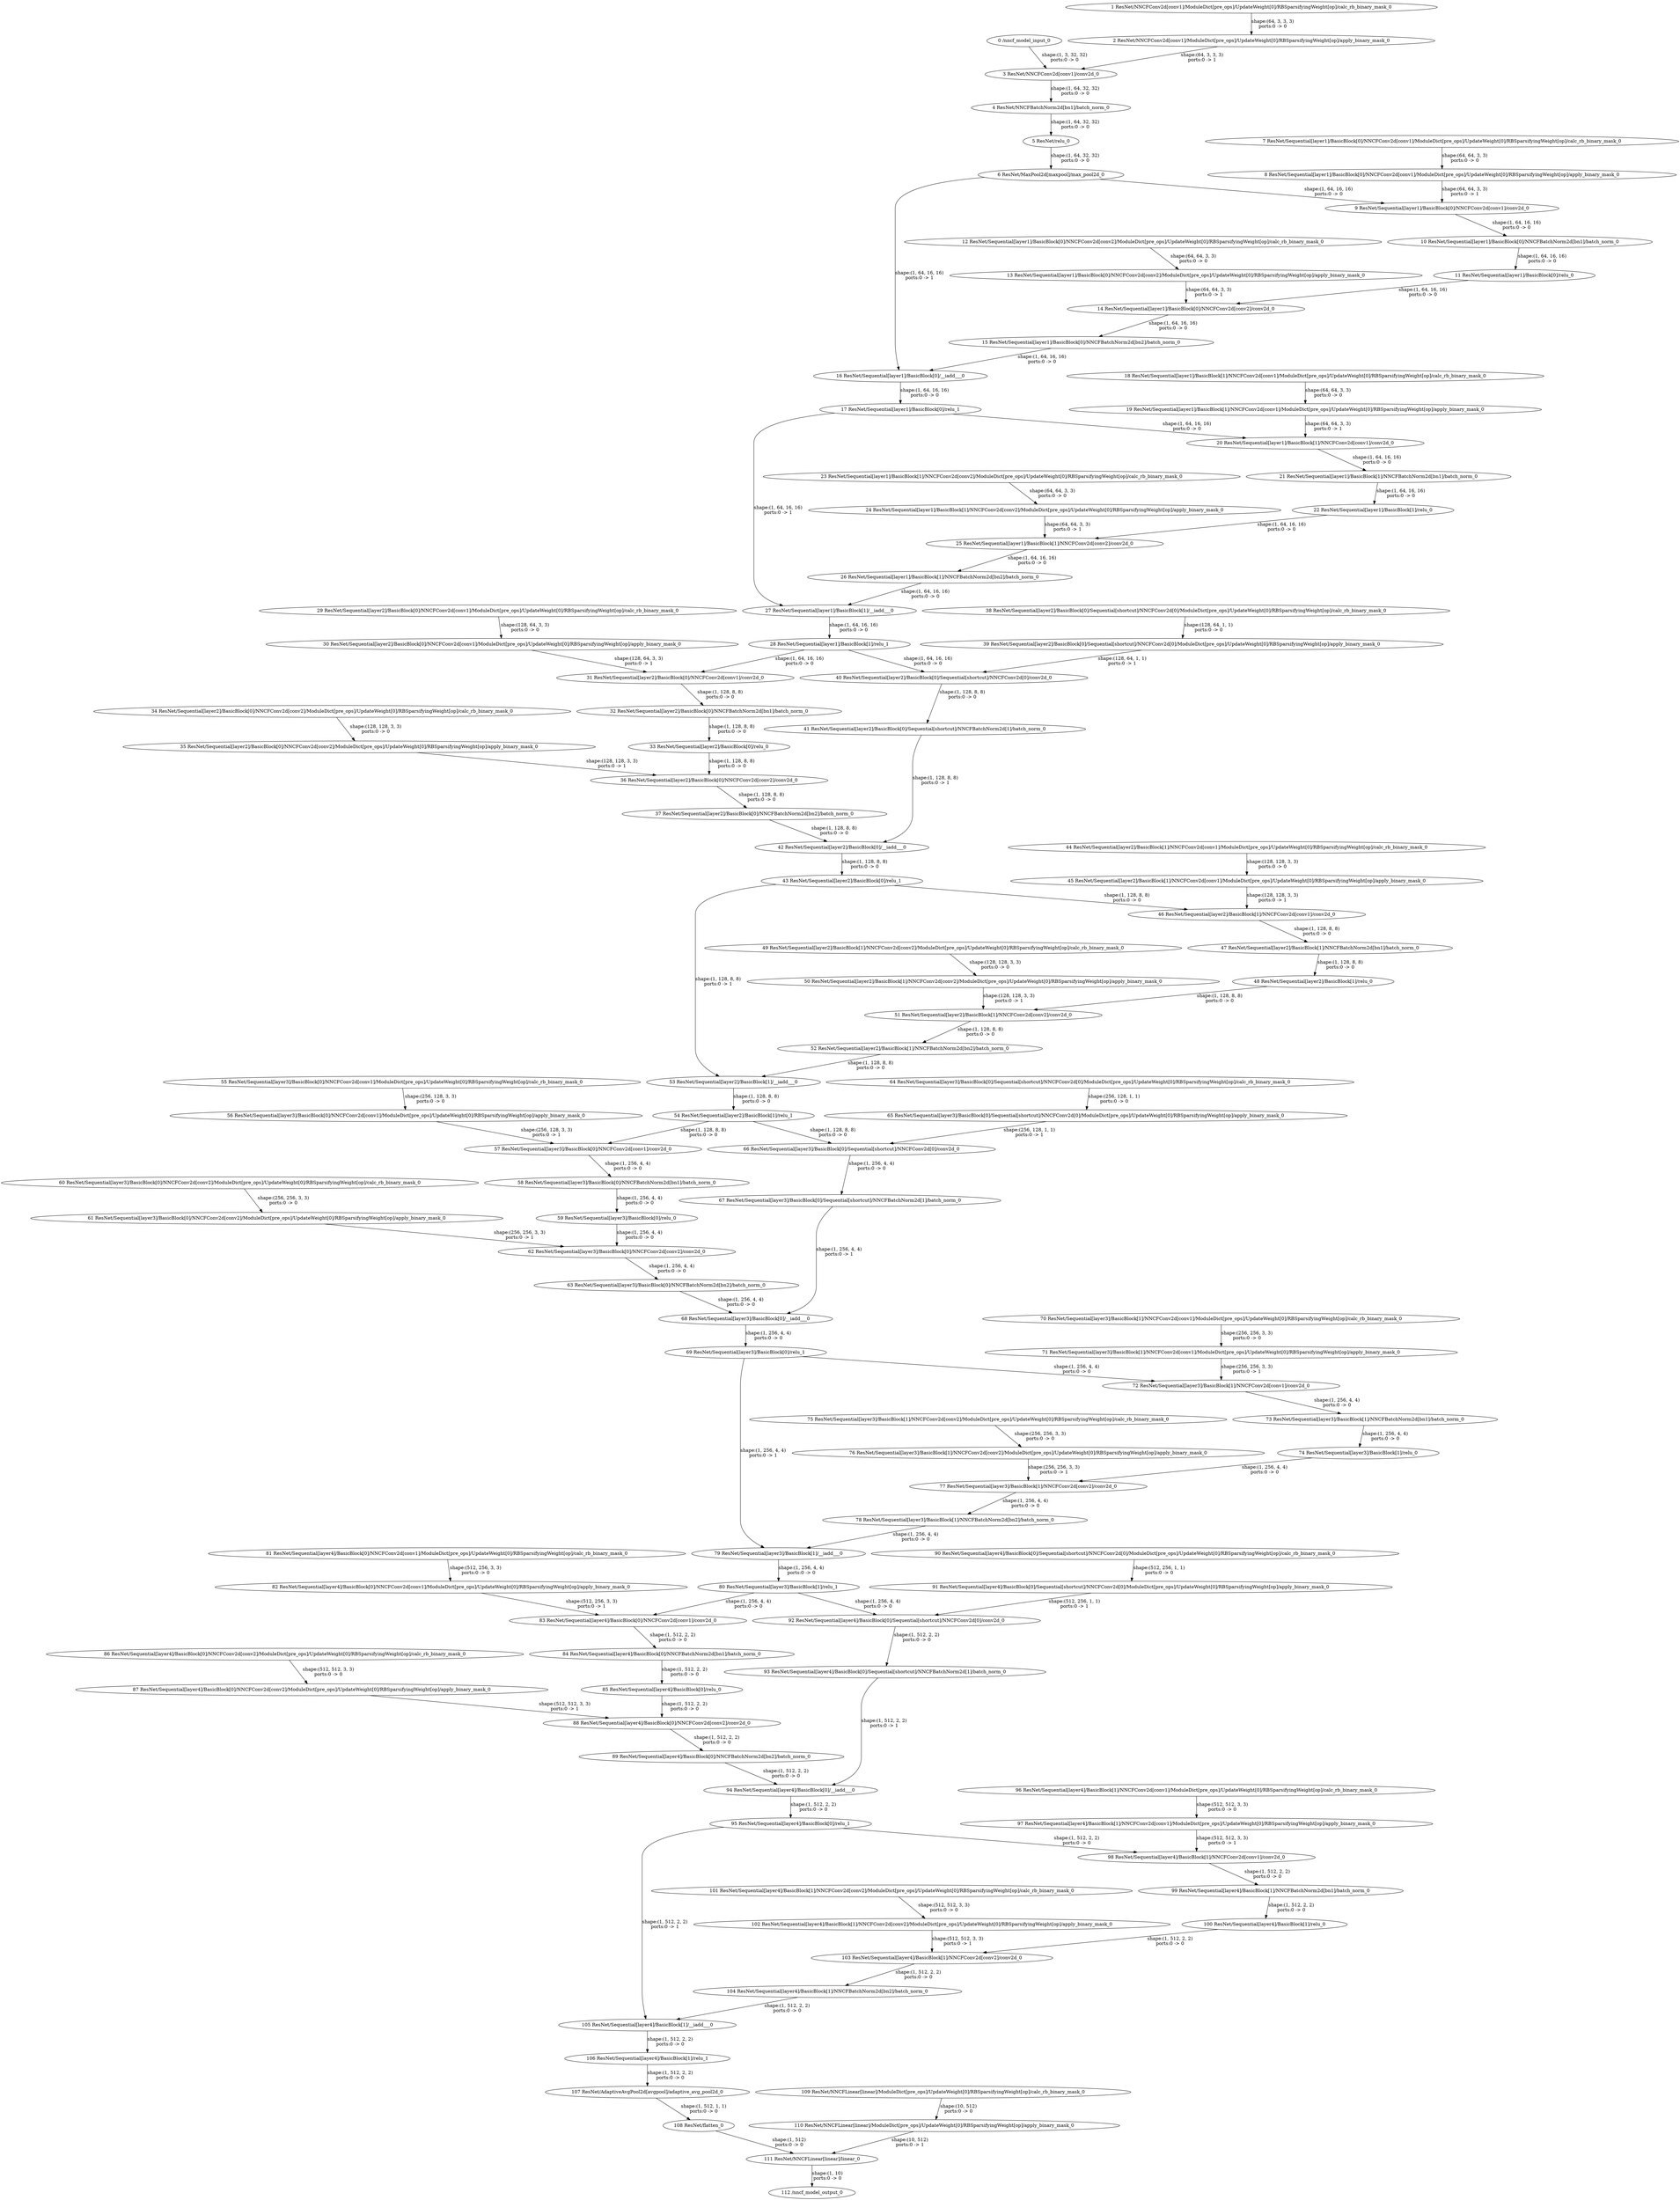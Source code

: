 strict digraph  {
"0 /nncf_model_input_0" [id=0, type=nncf_model_input];
"1 ResNet/NNCFConv2d[conv1]/ModuleDict[pre_ops]/UpdateWeight[0]/RBSparsifyingWeight[op]/calc_rb_binary_mask_0" [id=1, type=calc_rb_binary_mask];
"2 ResNet/NNCFConv2d[conv1]/ModuleDict[pre_ops]/UpdateWeight[0]/RBSparsifyingWeight[op]/apply_binary_mask_0" [id=2, type=apply_binary_mask];
"3 ResNet/NNCFConv2d[conv1]/conv2d_0" [id=3, type=conv2d];
"4 ResNet/NNCFBatchNorm2d[bn1]/batch_norm_0" [id=4, type=batch_norm];
"5 ResNet/relu_0" [id=5, type=relu];
"6 ResNet/MaxPool2d[maxpool]/max_pool2d_0" [id=6, type=max_pool2d];
"7 ResNet/Sequential[layer1]/BasicBlock[0]/NNCFConv2d[conv1]/ModuleDict[pre_ops]/UpdateWeight[0]/RBSparsifyingWeight[op]/calc_rb_binary_mask_0" [id=7, type=calc_rb_binary_mask];
"8 ResNet/Sequential[layer1]/BasicBlock[0]/NNCFConv2d[conv1]/ModuleDict[pre_ops]/UpdateWeight[0]/RBSparsifyingWeight[op]/apply_binary_mask_0" [id=8, type=apply_binary_mask];
"9 ResNet/Sequential[layer1]/BasicBlock[0]/NNCFConv2d[conv1]/conv2d_0" [id=9, type=conv2d];
"10 ResNet/Sequential[layer1]/BasicBlock[0]/NNCFBatchNorm2d[bn1]/batch_norm_0" [id=10, type=batch_norm];
"11 ResNet/Sequential[layer1]/BasicBlock[0]/relu_0" [id=11, type=relu];
"12 ResNet/Sequential[layer1]/BasicBlock[0]/NNCFConv2d[conv2]/ModuleDict[pre_ops]/UpdateWeight[0]/RBSparsifyingWeight[op]/calc_rb_binary_mask_0" [id=12, type=calc_rb_binary_mask];
"13 ResNet/Sequential[layer1]/BasicBlock[0]/NNCFConv2d[conv2]/ModuleDict[pre_ops]/UpdateWeight[0]/RBSparsifyingWeight[op]/apply_binary_mask_0" [id=13, type=apply_binary_mask];
"14 ResNet/Sequential[layer1]/BasicBlock[0]/NNCFConv2d[conv2]/conv2d_0" [id=14, type=conv2d];
"15 ResNet/Sequential[layer1]/BasicBlock[0]/NNCFBatchNorm2d[bn2]/batch_norm_0" [id=15, type=batch_norm];
"16 ResNet/Sequential[layer1]/BasicBlock[0]/__iadd___0" [id=16, type=__iadd__];
"17 ResNet/Sequential[layer1]/BasicBlock[0]/relu_1" [id=17, type=relu];
"18 ResNet/Sequential[layer1]/BasicBlock[1]/NNCFConv2d[conv1]/ModuleDict[pre_ops]/UpdateWeight[0]/RBSparsifyingWeight[op]/calc_rb_binary_mask_0" [id=18, type=calc_rb_binary_mask];
"19 ResNet/Sequential[layer1]/BasicBlock[1]/NNCFConv2d[conv1]/ModuleDict[pre_ops]/UpdateWeight[0]/RBSparsifyingWeight[op]/apply_binary_mask_0" [id=19, type=apply_binary_mask];
"20 ResNet/Sequential[layer1]/BasicBlock[1]/NNCFConv2d[conv1]/conv2d_0" [id=20, type=conv2d];
"21 ResNet/Sequential[layer1]/BasicBlock[1]/NNCFBatchNorm2d[bn1]/batch_norm_0" [id=21, type=batch_norm];
"22 ResNet/Sequential[layer1]/BasicBlock[1]/relu_0" [id=22, type=relu];
"23 ResNet/Sequential[layer1]/BasicBlock[1]/NNCFConv2d[conv2]/ModuleDict[pre_ops]/UpdateWeight[0]/RBSparsifyingWeight[op]/calc_rb_binary_mask_0" [id=23, type=calc_rb_binary_mask];
"24 ResNet/Sequential[layer1]/BasicBlock[1]/NNCFConv2d[conv2]/ModuleDict[pre_ops]/UpdateWeight[0]/RBSparsifyingWeight[op]/apply_binary_mask_0" [id=24, type=apply_binary_mask];
"25 ResNet/Sequential[layer1]/BasicBlock[1]/NNCFConv2d[conv2]/conv2d_0" [id=25, type=conv2d];
"26 ResNet/Sequential[layer1]/BasicBlock[1]/NNCFBatchNorm2d[bn2]/batch_norm_0" [id=26, type=batch_norm];
"27 ResNet/Sequential[layer1]/BasicBlock[1]/__iadd___0" [id=27, type=__iadd__];
"28 ResNet/Sequential[layer1]/BasicBlock[1]/relu_1" [id=28, type=relu];
"29 ResNet/Sequential[layer2]/BasicBlock[0]/NNCFConv2d[conv1]/ModuleDict[pre_ops]/UpdateWeight[0]/RBSparsifyingWeight[op]/calc_rb_binary_mask_0" [id=29, type=calc_rb_binary_mask];
"30 ResNet/Sequential[layer2]/BasicBlock[0]/NNCFConv2d[conv1]/ModuleDict[pre_ops]/UpdateWeight[0]/RBSparsifyingWeight[op]/apply_binary_mask_0" [id=30, type=apply_binary_mask];
"31 ResNet/Sequential[layer2]/BasicBlock[0]/NNCFConv2d[conv1]/conv2d_0" [id=31, type=conv2d];
"32 ResNet/Sequential[layer2]/BasicBlock[0]/NNCFBatchNorm2d[bn1]/batch_norm_0" [id=32, type=batch_norm];
"33 ResNet/Sequential[layer2]/BasicBlock[0]/relu_0" [id=33, type=relu];
"34 ResNet/Sequential[layer2]/BasicBlock[0]/NNCFConv2d[conv2]/ModuleDict[pre_ops]/UpdateWeight[0]/RBSparsifyingWeight[op]/calc_rb_binary_mask_0" [id=34, type=calc_rb_binary_mask];
"35 ResNet/Sequential[layer2]/BasicBlock[0]/NNCFConv2d[conv2]/ModuleDict[pre_ops]/UpdateWeight[0]/RBSparsifyingWeight[op]/apply_binary_mask_0" [id=35, type=apply_binary_mask];
"36 ResNet/Sequential[layer2]/BasicBlock[0]/NNCFConv2d[conv2]/conv2d_0" [id=36, type=conv2d];
"37 ResNet/Sequential[layer2]/BasicBlock[0]/NNCFBatchNorm2d[bn2]/batch_norm_0" [id=37, type=batch_norm];
"38 ResNet/Sequential[layer2]/BasicBlock[0]/Sequential[shortcut]/NNCFConv2d[0]/ModuleDict[pre_ops]/UpdateWeight[0]/RBSparsifyingWeight[op]/calc_rb_binary_mask_0" [id=38, type=calc_rb_binary_mask];
"39 ResNet/Sequential[layer2]/BasicBlock[0]/Sequential[shortcut]/NNCFConv2d[0]/ModuleDict[pre_ops]/UpdateWeight[0]/RBSparsifyingWeight[op]/apply_binary_mask_0" [id=39, type=apply_binary_mask];
"40 ResNet/Sequential[layer2]/BasicBlock[0]/Sequential[shortcut]/NNCFConv2d[0]/conv2d_0" [id=40, type=conv2d];
"41 ResNet/Sequential[layer2]/BasicBlock[0]/Sequential[shortcut]/NNCFBatchNorm2d[1]/batch_norm_0" [id=41, type=batch_norm];
"42 ResNet/Sequential[layer2]/BasicBlock[0]/__iadd___0" [id=42, type=__iadd__];
"43 ResNet/Sequential[layer2]/BasicBlock[0]/relu_1" [id=43, type=relu];
"44 ResNet/Sequential[layer2]/BasicBlock[1]/NNCFConv2d[conv1]/ModuleDict[pre_ops]/UpdateWeight[0]/RBSparsifyingWeight[op]/calc_rb_binary_mask_0" [id=44, type=calc_rb_binary_mask];
"45 ResNet/Sequential[layer2]/BasicBlock[1]/NNCFConv2d[conv1]/ModuleDict[pre_ops]/UpdateWeight[0]/RBSparsifyingWeight[op]/apply_binary_mask_0" [id=45, type=apply_binary_mask];
"46 ResNet/Sequential[layer2]/BasicBlock[1]/NNCFConv2d[conv1]/conv2d_0" [id=46, type=conv2d];
"47 ResNet/Sequential[layer2]/BasicBlock[1]/NNCFBatchNorm2d[bn1]/batch_norm_0" [id=47, type=batch_norm];
"48 ResNet/Sequential[layer2]/BasicBlock[1]/relu_0" [id=48, type=relu];
"49 ResNet/Sequential[layer2]/BasicBlock[1]/NNCFConv2d[conv2]/ModuleDict[pre_ops]/UpdateWeight[0]/RBSparsifyingWeight[op]/calc_rb_binary_mask_0" [id=49, type=calc_rb_binary_mask];
"50 ResNet/Sequential[layer2]/BasicBlock[1]/NNCFConv2d[conv2]/ModuleDict[pre_ops]/UpdateWeight[0]/RBSparsifyingWeight[op]/apply_binary_mask_0" [id=50, type=apply_binary_mask];
"51 ResNet/Sequential[layer2]/BasicBlock[1]/NNCFConv2d[conv2]/conv2d_0" [id=51, type=conv2d];
"52 ResNet/Sequential[layer2]/BasicBlock[1]/NNCFBatchNorm2d[bn2]/batch_norm_0" [id=52, type=batch_norm];
"53 ResNet/Sequential[layer2]/BasicBlock[1]/__iadd___0" [id=53, type=__iadd__];
"54 ResNet/Sequential[layer2]/BasicBlock[1]/relu_1" [id=54, type=relu];
"55 ResNet/Sequential[layer3]/BasicBlock[0]/NNCFConv2d[conv1]/ModuleDict[pre_ops]/UpdateWeight[0]/RBSparsifyingWeight[op]/calc_rb_binary_mask_0" [id=55, type=calc_rb_binary_mask];
"56 ResNet/Sequential[layer3]/BasicBlock[0]/NNCFConv2d[conv1]/ModuleDict[pre_ops]/UpdateWeight[0]/RBSparsifyingWeight[op]/apply_binary_mask_0" [id=56, type=apply_binary_mask];
"57 ResNet/Sequential[layer3]/BasicBlock[0]/NNCFConv2d[conv1]/conv2d_0" [id=57, type=conv2d];
"58 ResNet/Sequential[layer3]/BasicBlock[0]/NNCFBatchNorm2d[bn1]/batch_norm_0" [id=58, type=batch_norm];
"59 ResNet/Sequential[layer3]/BasicBlock[0]/relu_0" [id=59, type=relu];
"60 ResNet/Sequential[layer3]/BasicBlock[0]/NNCFConv2d[conv2]/ModuleDict[pre_ops]/UpdateWeight[0]/RBSparsifyingWeight[op]/calc_rb_binary_mask_0" [id=60, type=calc_rb_binary_mask];
"61 ResNet/Sequential[layer3]/BasicBlock[0]/NNCFConv2d[conv2]/ModuleDict[pre_ops]/UpdateWeight[0]/RBSparsifyingWeight[op]/apply_binary_mask_0" [id=61, type=apply_binary_mask];
"62 ResNet/Sequential[layer3]/BasicBlock[0]/NNCFConv2d[conv2]/conv2d_0" [id=62, type=conv2d];
"63 ResNet/Sequential[layer3]/BasicBlock[0]/NNCFBatchNorm2d[bn2]/batch_norm_0" [id=63, type=batch_norm];
"64 ResNet/Sequential[layer3]/BasicBlock[0]/Sequential[shortcut]/NNCFConv2d[0]/ModuleDict[pre_ops]/UpdateWeight[0]/RBSparsifyingWeight[op]/calc_rb_binary_mask_0" [id=64, type=calc_rb_binary_mask];
"65 ResNet/Sequential[layer3]/BasicBlock[0]/Sequential[shortcut]/NNCFConv2d[0]/ModuleDict[pre_ops]/UpdateWeight[0]/RBSparsifyingWeight[op]/apply_binary_mask_0" [id=65, type=apply_binary_mask];
"66 ResNet/Sequential[layer3]/BasicBlock[0]/Sequential[shortcut]/NNCFConv2d[0]/conv2d_0" [id=66, type=conv2d];
"67 ResNet/Sequential[layer3]/BasicBlock[0]/Sequential[shortcut]/NNCFBatchNorm2d[1]/batch_norm_0" [id=67, type=batch_norm];
"68 ResNet/Sequential[layer3]/BasicBlock[0]/__iadd___0" [id=68, type=__iadd__];
"69 ResNet/Sequential[layer3]/BasicBlock[0]/relu_1" [id=69, type=relu];
"70 ResNet/Sequential[layer3]/BasicBlock[1]/NNCFConv2d[conv1]/ModuleDict[pre_ops]/UpdateWeight[0]/RBSparsifyingWeight[op]/calc_rb_binary_mask_0" [id=70, type=calc_rb_binary_mask];
"71 ResNet/Sequential[layer3]/BasicBlock[1]/NNCFConv2d[conv1]/ModuleDict[pre_ops]/UpdateWeight[0]/RBSparsifyingWeight[op]/apply_binary_mask_0" [id=71, type=apply_binary_mask];
"72 ResNet/Sequential[layer3]/BasicBlock[1]/NNCFConv2d[conv1]/conv2d_0" [id=72, type=conv2d];
"73 ResNet/Sequential[layer3]/BasicBlock[1]/NNCFBatchNorm2d[bn1]/batch_norm_0" [id=73, type=batch_norm];
"74 ResNet/Sequential[layer3]/BasicBlock[1]/relu_0" [id=74, type=relu];
"75 ResNet/Sequential[layer3]/BasicBlock[1]/NNCFConv2d[conv2]/ModuleDict[pre_ops]/UpdateWeight[0]/RBSparsifyingWeight[op]/calc_rb_binary_mask_0" [id=75, type=calc_rb_binary_mask];
"76 ResNet/Sequential[layer3]/BasicBlock[1]/NNCFConv2d[conv2]/ModuleDict[pre_ops]/UpdateWeight[0]/RBSparsifyingWeight[op]/apply_binary_mask_0" [id=76, type=apply_binary_mask];
"77 ResNet/Sequential[layer3]/BasicBlock[1]/NNCFConv2d[conv2]/conv2d_0" [id=77, type=conv2d];
"78 ResNet/Sequential[layer3]/BasicBlock[1]/NNCFBatchNorm2d[bn2]/batch_norm_0" [id=78, type=batch_norm];
"79 ResNet/Sequential[layer3]/BasicBlock[1]/__iadd___0" [id=79, type=__iadd__];
"80 ResNet/Sequential[layer3]/BasicBlock[1]/relu_1" [id=80, type=relu];
"81 ResNet/Sequential[layer4]/BasicBlock[0]/NNCFConv2d[conv1]/ModuleDict[pre_ops]/UpdateWeight[0]/RBSparsifyingWeight[op]/calc_rb_binary_mask_0" [id=81, type=calc_rb_binary_mask];
"82 ResNet/Sequential[layer4]/BasicBlock[0]/NNCFConv2d[conv1]/ModuleDict[pre_ops]/UpdateWeight[0]/RBSparsifyingWeight[op]/apply_binary_mask_0" [id=82, type=apply_binary_mask];
"83 ResNet/Sequential[layer4]/BasicBlock[0]/NNCFConv2d[conv1]/conv2d_0" [id=83, type=conv2d];
"84 ResNet/Sequential[layer4]/BasicBlock[0]/NNCFBatchNorm2d[bn1]/batch_norm_0" [id=84, type=batch_norm];
"85 ResNet/Sequential[layer4]/BasicBlock[0]/relu_0" [id=85, type=relu];
"86 ResNet/Sequential[layer4]/BasicBlock[0]/NNCFConv2d[conv2]/ModuleDict[pre_ops]/UpdateWeight[0]/RBSparsifyingWeight[op]/calc_rb_binary_mask_0" [id=86, type=calc_rb_binary_mask];
"87 ResNet/Sequential[layer4]/BasicBlock[0]/NNCFConv2d[conv2]/ModuleDict[pre_ops]/UpdateWeight[0]/RBSparsifyingWeight[op]/apply_binary_mask_0" [id=87, type=apply_binary_mask];
"88 ResNet/Sequential[layer4]/BasicBlock[0]/NNCFConv2d[conv2]/conv2d_0" [id=88, type=conv2d];
"89 ResNet/Sequential[layer4]/BasicBlock[0]/NNCFBatchNorm2d[bn2]/batch_norm_0" [id=89, type=batch_norm];
"90 ResNet/Sequential[layer4]/BasicBlock[0]/Sequential[shortcut]/NNCFConv2d[0]/ModuleDict[pre_ops]/UpdateWeight[0]/RBSparsifyingWeight[op]/calc_rb_binary_mask_0" [id=90, type=calc_rb_binary_mask];
"91 ResNet/Sequential[layer4]/BasicBlock[0]/Sequential[shortcut]/NNCFConv2d[0]/ModuleDict[pre_ops]/UpdateWeight[0]/RBSparsifyingWeight[op]/apply_binary_mask_0" [id=91, type=apply_binary_mask];
"92 ResNet/Sequential[layer4]/BasicBlock[0]/Sequential[shortcut]/NNCFConv2d[0]/conv2d_0" [id=92, type=conv2d];
"93 ResNet/Sequential[layer4]/BasicBlock[0]/Sequential[shortcut]/NNCFBatchNorm2d[1]/batch_norm_0" [id=93, type=batch_norm];
"94 ResNet/Sequential[layer4]/BasicBlock[0]/__iadd___0" [id=94, type=__iadd__];
"95 ResNet/Sequential[layer4]/BasicBlock[0]/relu_1" [id=95, type=relu];
"96 ResNet/Sequential[layer4]/BasicBlock[1]/NNCFConv2d[conv1]/ModuleDict[pre_ops]/UpdateWeight[0]/RBSparsifyingWeight[op]/calc_rb_binary_mask_0" [id=96, type=calc_rb_binary_mask];
"97 ResNet/Sequential[layer4]/BasicBlock[1]/NNCFConv2d[conv1]/ModuleDict[pre_ops]/UpdateWeight[0]/RBSparsifyingWeight[op]/apply_binary_mask_0" [id=97, type=apply_binary_mask];
"98 ResNet/Sequential[layer4]/BasicBlock[1]/NNCFConv2d[conv1]/conv2d_0" [id=98, type=conv2d];
"99 ResNet/Sequential[layer4]/BasicBlock[1]/NNCFBatchNorm2d[bn1]/batch_norm_0" [id=99, type=batch_norm];
"100 ResNet/Sequential[layer4]/BasicBlock[1]/relu_0" [id=100, type=relu];
"101 ResNet/Sequential[layer4]/BasicBlock[1]/NNCFConv2d[conv2]/ModuleDict[pre_ops]/UpdateWeight[0]/RBSparsifyingWeight[op]/calc_rb_binary_mask_0" [id=101, type=calc_rb_binary_mask];
"102 ResNet/Sequential[layer4]/BasicBlock[1]/NNCFConv2d[conv2]/ModuleDict[pre_ops]/UpdateWeight[0]/RBSparsifyingWeight[op]/apply_binary_mask_0" [id=102, type=apply_binary_mask];
"103 ResNet/Sequential[layer4]/BasicBlock[1]/NNCFConv2d[conv2]/conv2d_0" [id=103, type=conv2d];
"104 ResNet/Sequential[layer4]/BasicBlock[1]/NNCFBatchNorm2d[bn2]/batch_norm_0" [id=104, type=batch_norm];
"105 ResNet/Sequential[layer4]/BasicBlock[1]/__iadd___0" [id=105, type=__iadd__];
"106 ResNet/Sequential[layer4]/BasicBlock[1]/relu_1" [id=106, type=relu];
"107 ResNet/AdaptiveAvgPool2d[avgpool]/adaptive_avg_pool2d_0" [id=107, type=adaptive_avg_pool2d];
"108 ResNet/flatten_0" [id=108, type=flatten];
"109 ResNet/NNCFLinear[linear]/ModuleDict[pre_ops]/UpdateWeight[0]/RBSparsifyingWeight[op]/calc_rb_binary_mask_0" [id=109, type=calc_rb_binary_mask];
"110 ResNet/NNCFLinear[linear]/ModuleDict[pre_ops]/UpdateWeight[0]/RBSparsifyingWeight[op]/apply_binary_mask_0" [id=110, type=apply_binary_mask];
"111 ResNet/NNCFLinear[linear]/linear_0" [id=111, type=linear];
"112 /nncf_model_output_0" [id=112, type=nncf_model_output];
"0 /nncf_model_input_0" -> "3 ResNet/NNCFConv2d[conv1]/conv2d_0"  [label="shape:(1, 3, 32, 32)\nports:0 -> 0", style=solid];
"1 ResNet/NNCFConv2d[conv1]/ModuleDict[pre_ops]/UpdateWeight[0]/RBSparsifyingWeight[op]/calc_rb_binary_mask_0" -> "2 ResNet/NNCFConv2d[conv1]/ModuleDict[pre_ops]/UpdateWeight[0]/RBSparsifyingWeight[op]/apply_binary_mask_0"  [label="shape:(64, 3, 3, 3)\nports:0 -> 0", style=solid];
"2 ResNet/NNCFConv2d[conv1]/ModuleDict[pre_ops]/UpdateWeight[0]/RBSparsifyingWeight[op]/apply_binary_mask_0" -> "3 ResNet/NNCFConv2d[conv1]/conv2d_0"  [label="shape:(64, 3, 3, 3)\nports:0 -> 1", style=solid];
"3 ResNet/NNCFConv2d[conv1]/conv2d_0" -> "4 ResNet/NNCFBatchNorm2d[bn1]/batch_norm_0"  [label="shape:(1, 64, 32, 32)\nports:0 -> 0", style=solid];
"4 ResNet/NNCFBatchNorm2d[bn1]/batch_norm_0" -> "5 ResNet/relu_0"  [label="shape:(1, 64, 32, 32)\nports:0 -> 0", style=solid];
"5 ResNet/relu_0" -> "6 ResNet/MaxPool2d[maxpool]/max_pool2d_0"  [label="shape:(1, 64, 32, 32)\nports:0 -> 0", style=solid];
"6 ResNet/MaxPool2d[maxpool]/max_pool2d_0" -> "9 ResNet/Sequential[layer1]/BasicBlock[0]/NNCFConv2d[conv1]/conv2d_0"  [label="shape:(1, 64, 16, 16)\nports:0 -> 0", style=solid];
"6 ResNet/MaxPool2d[maxpool]/max_pool2d_0" -> "16 ResNet/Sequential[layer1]/BasicBlock[0]/__iadd___0"  [label="shape:(1, 64, 16, 16)\nports:0 -> 1", style=solid];
"7 ResNet/Sequential[layer1]/BasicBlock[0]/NNCFConv2d[conv1]/ModuleDict[pre_ops]/UpdateWeight[0]/RBSparsifyingWeight[op]/calc_rb_binary_mask_0" -> "8 ResNet/Sequential[layer1]/BasicBlock[0]/NNCFConv2d[conv1]/ModuleDict[pre_ops]/UpdateWeight[0]/RBSparsifyingWeight[op]/apply_binary_mask_0"  [label="shape:(64, 64, 3, 3)\nports:0 -> 0", style=solid];
"8 ResNet/Sequential[layer1]/BasicBlock[0]/NNCFConv2d[conv1]/ModuleDict[pre_ops]/UpdateWeight[0]/RBSparsifyingWeight[op]/apply_binary_mask_0" -> "9 ResNet/Sequential[layer1]/BasicBlock[0]/NNCFConv2d[conv1]/conv2d_0"  [label="shape:(64, 64, 3, 3)\nports:0 -> 1", style=solid];
"9 ResNet/Sequential[layer1]/BasicBlock[0]/NNCFConv2d[conv1]/conv2d_0" -> "10 ResNet/Sequential[layer1]/BasicBlock[0]/NNCFBatchNorm2d[bn1]/batch_norm_0"  [label="shape:(1, 64, 16, 16)\nports:0 -> 0", style=solid];
"10 ResNet/Sequential[layer1]/BasicBlock[0]/NNCFBatchNorm2d[bn1]/batch_norm_0" -> "11 ResNet/Sequential[layer1]/BasicBlock[0]/relu_0"  [label="shape:(1, 64, 16, 16)\nports:0 -> 0", style=solid];
"11 ResNet/Sequential[layer1]/BasicBlock[0]/relu_0" -> "14 ResNet/Sequential[layer1]/BasicBlock[0]/NNCFConv2d[conv2]/conv2d_0"  [label="shape:(1, 64, 16, 16)\nports:0 -> 0", style=solid];
"12 ResNet/Sequential[layer1]/BasicBlock[0]/NNCFConv2d[conv2]/ModuleDict[pre_ops]/UpdateWeight[0]/RBSparsifyingWeight[op]/calc_rb_binary_mask_0" -> "13 ResNet/Sequential[layer1]/BasicBlock[0]/NNCFConv2d[conv2]/ModuleDict[pre_ops]/UpdateWeight[0]/RBSparsifyingWeight[op]/apply_binary_mask_0"  [label="shape:(64, 64, 3, 3)\nports:0 -> 0", style=solid];
"13 ResNet/Sequential[layer1]/BasicBlock[0]/NNCFConv2d[conv2]/ModuleDict[pre_ops]/UpdateWeight[0]/RBSparsifyingWeight[op]/apply_binary_mask_0" -> "14 ResNet/Sequential[layer1]/BasicBlock[0]/NNCFConv2d[conv2]/conv2d_0"  [label="shape:(64, 64, 3, 3)\nports:0 -> 1", style=solid];
"14 ResNet/Sequential[layer1]/BasicBlock[0]/NNCFConv2d[conv2]/conv2d_0" -> "15 ResNet/Sequential[layer1]/BasicBlock[0]/NNCFBatchNorm2d[bn2]/batch_norm_0"  [label="shape:(1, 64, 16, 16)\nports:0 -> 0", style=solid];
"15 ResNet/Sequential[layer1]/BasicBlock[0]/NNCFBatchNorm2d[bn2]/batch_norm_0" -> "16 ResNet/Sequential[layer1]/BasicBlock[0]/__iadd___0"  [label="shape:(1, 64, 16, 16)\nports:0 -> 0", style=solid];
"16 ResNet/Sequential[layer1]/BasicBlock[0]/__iadd___0" -> "17 ResNet/Sequential[layer1]/BasicBlock[0]/relu_1"  [label="shape:(1, 64, 16, 16)\nports:0 -> 0", style=solid];
"17 ResNet/Sequential[layer1]/BasicBlock[0]/relu_1" -> "20 ResNet/Sequential[layer1]/BasicBlock[1]/NNCFConv2d[conv1]/conv2d_0"  [label="shape:(1, 64, 16, 16)\nports:0 -> 0", style=solid];
"17 ResNet/Sequential[layer1]/BasicBlock[0]/relu_1" -> "27 ResNet/Sequential[layer1]/BasicBlock[1]/__iadd___0"  [label="shape:(1, 64, 16, 16)\nports:0 -> 1", style=solid];
"18 ResNet/Sequential[layer1]/BasicBlock[1]/NNCFConv2d[conv1]/ModuleDict[pre_ops]/UpdateWeight[0]/RBSparsifyingWeight[op]/calc_rb_binary_mask_0" -> "19 ResNet/Sequential[layer1]/BasicBlock[1]/NNCFConv2d[conv1]/ModuleDict[pre_ops]/UpdateWeight[0]/RBSparsifyingWeight[op]/apply_binary_mask_0"  [label="shape:(64, 64, 3, 3)\nports:0 -> 0", style=solid];
"19 ResNet/Sequential[layer1]/BasicBlock[1]/NNCFConv2d[conv1]/ModuleDict[pre_ops]/UpdateWeight[0]/RBSparsifyingWeight[op]/apply_binary_mask_0" -> "20 ResNet/Sequential[layer1]/BasicBlock[1]/NNCFConv2d[conv1]/conv2d_0"  [label="shape:(64, 64, 3, 3)\nports:0 -> 1", style=solid];
"20 ResNet/Sequential[layer1]/BasicBlock[1]/NNCFConv2d[conv1]/conv2d_0" -> "21 ResNet/Sequential[layer1]/BasicBlock[1]/NNCFBatchNorm2d[bn1]/batch_norm_0"  [label="shape:(1, 64, 16, 16)\nports:0 -> 0", style=solid];
"21 ResNet/Sequential[layer1]/BasicBlock[1]/NNCFBatchNorm2d[bn1]/batch_norm_0" -> "22 ResNet/Sequential[layer1]/BasicBlock[1]/relu_0"  [label="shape:(1, 64, 16, 16)\nports:0 -> 0", style=solid];
"22 ResNet/Sequential[layer1]/BasicBlock[1]/relu_0" -> "25 ResNet/Sequential[layer1]/BasicBlock[1]/NNCFConv2d[conv2]/conv2d_0"  [label="shape:(1, 64, 16, 16)\nports:0 -> 0", style=solid];
"23 ResNet/Sequential[layer1]/BasicBlock[1]/NNCFConv2d[conv2]/ModuleDict[pre_ops]/UpdateWeight[0]/RBSparsifyingWeight[op]/calc_rb_binary_mask_0" -> "24 ResNet/Sequential[layer1]/BasicBlock[1]/NNCFConv2d[conv2]/ModuleDict[pre_ops]/UpdateWeight[0]/RBSparsifyingWeight[op]/apply_binary_mask_0"  [label="shape:(64, 64, 3, 3)\nports:0 -> 0", style=solid];
"24 ResNet/Sequential[layer1]/BasicBlock[1]/NNCFConv2d[conv2]/ModuleDict[pre_ops]/UpdateWeight[0]/RBSparsifyingWeight[op]/apply_binary_mask_0" -> "25 ResNet/Sequential[layer1]/BasicBlock[1]/NNCFConv2d[conv2]/conv2d_0"  [label="shape:(64, 64, 3, 3)\nports:0 -> 1", style=solid];
"25 ResNet/Sequential[layer1]/BasicBlock[1]/NNCFConv2d[conv2]/conv2d_0" -> "26 ResNet/Sequential[layer1]/BasicBlock[1]/NNCFBatchNorm2d[bn2]/batch_norm_0"  [label="shape:(1, 64, 16, 16)\nports:0 -> 0", style=solid];
"26 ResNet/Sequential[layer1]/BasicBlock[1]/NNCFBatchNorm2d[bn2]/batch_norm_0" -> "27 ResNet/Sequential[layer1]/BasicBlock[1]/__iadd___0"  [label="shape:(1, 64, 16, 16)\nports:0 -> 0", style=solid];
"27 ResNet/Sequential[layer1]/BasicBlock[1]/__iadd___0" -> "28 ResNet/Sequential[layer1]/BasicBlock[1]/relu_1"  [label="shape:(1, 64, 16, 16)\nports:0 -> 0", style=solid];
"28 ResNet/Sequential[layer1]/BasicBlock[1]/relu_1" -> "31 ResNet/Sequential[layer2]/BasicBlock[0]/NNCFConv2d[conv1]/conv2d_0"  [label="shape:(1, 64, 16, 16)\nports:0 -> 0", style=solid];
"28 ResNet/Sequential[layer1]/BasicBlock[1]/relu_1" -> "40 ResNet/Sequential[layer2]/BasicBlock[0]/Sequential[shortcut]/NNCFConv2d[0]/conv2d_0"  [label="shape:(1, 64, 16, 16)\nports:0 -> 0", style=solid];
"29 ResNet/Sequential[layer2]/BasicBlock[0]/NNCFConv2d[conv1]/ModuleDict[pre_ops]/UpdateWeight[0]/RBSparsifyingWeight[op]/calc_rb_binary_mask_0" -> "30 ResNet/Sequential[layer2]/BasicBlock[0]/NNCFConv2d[conv1]/ModuleDict[pre_ops]/UpdateWeight[0]/RBSparsifyingWeight[op]/apply_binary_mask_0"  [label="shape:(128, 64, 3, 3)\nports:0 -> 0", style=solid];
"30 ResNet/Sequential[layer2]/BasicBlock[0]/NNCFConv2d[conv1]/ModuleDict[pre_ops]/UpdateWeight[0]/RBSparsifyingWeight[op]/apply_binary_mask_0" -> "31 ResNet/Sequential[layer2]/BasicBlock[0]/NNCFConv2d[conv1]/conv2d_0"  [label="shape:(128, 64, 3, 3)\nports:0 -> 1", style=solid];
"31 ResNet/Sequential[layer2]/BasicBlock[0]/NNCFConv2d[conv1]/conv2d_0" -> "32 ResNet/Sequential[layer2]/BasicBlock[0]/NNCFBatchNorm2d[bn1]/batch_norm_0"  [label="shape:(1, 128, 8, 8)\nports:0 -> 0", style=solid];
"32 ResNet/Sequential[layer2]/BasicBlock[0]/NNCFBatchNorm2d[bn1]/batch_norm_0" -> "33 ResNet/Sequential[layer2]/BasicBlock[0]/relu_0"  [label="shape:(1, 128, 8, 8)\nports:0 -> 0", style=solid];
"33 ResNet/Sequential[layer2]/BasicBlock[0]/relu_0" -> "36 ResNet/Sequential[layer2]/BasicBlock[0]/NNCFConv2d[conv2]/conv2d_0"  [label="shape:(1, 128, 8, 8)\nports:0 -> 0", style=solid];
"34 ResNet/Sequential[layer2]/BasicBlock[0]/NNCFConv2d[conv2]/ModuleDict[pre_ops]/UpdateWeight[0]/RBSparsifyingWeight[op]/calc_rb_binary_mask_0" -> "35 ResNet/Sequential[layer2]/BasicBlock[0]/NNCFConv2d[conv2]/ModuleDict[pre_ops]/UpdateWeight[0]/RBSparsifyingWeight[op]/apply_binary_mask_0"  [label="shape:(128, 128, 3, 3)\nports:0 -> 0", style=solid];
"35 ResNet/Sequential[layer2]/BasicBlock[0]/NNCFConv2d[conv2]/ModuleDict[pre_ops]/UpdateWeight[0]/RBSparsifyingWeight[op]/apply_binary_mask_0" -> "36 ResNet/Sequential[layer2]/BasicBlock[0]/NNCFConv2d[conv2]/conv2d_0"  [label="shape:(128, 128, 3, 3)\nports:0 -> 1", style=solid];
"36 ResNet/Sequential[layer2]/BasicBlock[0]/NNCFConv2d[conv2]/conv2d_0" -> "37 ResNet/Sequential[layer2]/BasicBlock[0]/NNCFBatchNorm2d[bn2]/batch_norm_0"  [label="shape:(1, 128, 8, 8)\nports:0 -> 0", style=solid];
"37 ResNet/Sequential[layer2]/BasicBlock[0]/NNCFBatchNorm2d[bn2]/batch_norm_0" -> "42 ResNet/Sequential[layer2]/BasicBlock[0]/__iadd___0"  [label="shape:(1, 128, 8, 8)\nports:0 -> 0", style=solid];
"38 ResNet/Sequential[layer2]/BasicBlock[0]/Sequential[shortcut]/NNCFConv2d[0]/ModuleDict[pre_ops]/UpdateWeight[0]/RBSparsifyingWeight[op]/calc_rb_binary_mask_0" -> "39 ResNet/Sequential[layer2]/BasicBlock[0]/Sequential[shortcut]/NNCFConv2d[0]/ModuleDict[pre_ops]/UpdateWeight[0]/RBSparsifyingWeight[op]/apply_binary_mask_0"  [label="shape:(128, 64, 1, 1)\nports:0 -> 0", style=solid];
"39 ResNet/Sequential[layer2]/BasicBlock[0]/Sequential[shortcut]/NNCFConv2d[0]/ModuleDict[pre_ops]/UpdateWeight[0]/RBSparsifyingWeight[op]/apply_binary_mask_0" -> "40 ResNet/Sequential[layer2]/BasicBlock[0]/Sequential[shortcut]/NNCFConv2d[0]/conv2d_0"  [label="shape:(128, 64, 1, 1)\nports:0 -> 1", style=solid];
"40 ResNet/Sequential[layer2]/BasicBlock[0]/Sequential[shortcut]/NNCFConv2d[0]/conv2d_0" -> "41 ResNet/Sequential[layer2]/BasicBlock[0]/Sequential[shortcut]/NNCFBatchNorm2d[1]/batch_norm_0"  [label="shape:(1, 128, 8, 8)\nports:0 -> 0", style=solid];
"41 ResNet/Sequential[layer2]/BasicBlock[0]/Sequential[shortcut]/NNCFBatchNorm2d[1]/batch_norm_0" -> "42 ResNet/Sequential[layer2]/BasicBlock[0]/__iadd___0"  [label="shape:(1, 128, 8, 8)\nports:0 -> 1", style=solid];
"42 ResNet/Sequential[layer2]/BasicBlock[0]/__iadd___0" -> "43 ResNet/Sequential[layer2]/BasicBlock[0]/relu_1"  [label="shape:(1, 128, 8, 8)\nports:0 -> 0", style=solid];
"43 ResNet/Sequential[layer2]/BasicBlock[0]/relu_1" -> "46 ResNet/Sequential[layer2]/BasicBlock[1]/NNCFConv2d[conv1]/conv2d_0"  [label="shape:(1, 128, 8, 8)\nports:0 -> 0", style=solid];
"43 ResNet/Sequential[layer2]/BasicBlock[0]/relu_1" -> "53 ResNet/Sequential[layer2]/BasicBlock[1]/__iadd___0"  [label="shape:(1, 128, 8, 8)\nports:0 -> 1", style=solid];
"44 ResNet/Sequential[layer2]/BasicBlock[1]/NNCFConv2d[conv1]/ModuleDict[pre_ops]/UpdateWeight[0]/RBSparsifyingWeight[op]/calc_rb_binary_mask_0" -> "45 ResNet/Sequential[layer2]/BasicBlock[1]/NNCFConv2d[conv1]/ModuleDict[pre_ops]/UpdateWeight[0]/RBSparsifyingWeight[op]/apply_binary_mask_0"  [label="shape:(128, 128, 3, 3)\nports:0 -> 0", style=solid];
"45 ResNet/Sequential[layer2]/BasicBlock[1]/NNCFConv2d[conv1]/ModuleDict[pre_ops]/UpdateWeight[0]/RBSparsifyingWeight[op]/apply_binary_mask_0" -> "46 ResNet/Sequential[layer2]/BasicBlock[1]/NNCFConv2d[conv1]/conv2d_0"  [label="shape:(128, 128, 3, 3)\nports:0 -> 1", style=solid];
"46 ResNet/Sequential[layer2]/BasicBlock[1]/NNCFConv2d[conv1]/conv2d_0" -> "47 ResNet/Sequential[layer2]/BasicBlock[1]/NNCFBatchNorm2d[bn1]/batch_norm_0"  [label="shape:(1, 128, 8, 8)\nports:0 -> 0", style=solid];
"47 ResNet/Sequential[layer2]/BasicBlock[1]/NNCFBatchNorm2d[bn1]/batch_norm_0" -> "48 ResNet/Sequential[layer2]/BasicBlock[1]/relu_0"  [label="shape:(1, 128, 8, 8)\nports:0 -> 0", style=solid];
"48 ResNet/Sequential[layer2]/BasicBlock[1]/relu_0" -> "51 ResNet/Sequential[layer2]/BasicBlock[1]/NNCFConv2d[conv2]/conv2d_0"  [label="shape:(1, 128, 8, 8)\nports:0 -> 0", style=solid];
"49 ResNet/Sequential[layer2]/BasicBlock[1]/NNCFConv2d[conv2]/ModuleDict[pre_ops]/UpdateWeight[0]/RBSparsifyingWeight[op]/calc_rb_binary_mask_0" -> "50 ResNet/Sequential[layer2]/BasicBlock[1]/NNCFConv2d[conv2]/ModuleDict[pre_ops]/UpdateWeight[0]/RBSparsifyingWeight[op]/apply_binary_mask_0"  [label="shape:(128, 128, 3, 3)\nports:0 -> 0", style=solid];
"50 ResNet/Sequential[layer2]/BasicBlock[1]/NNCFConv2d[conv2]/ModuleDict[pre_ops]/UpdateWeight[0]/RBSparsifyingWeight[op]/apply_binary_mask_0" -> "51 ResNet/Sequential[layer2]/BasicBlock[1]/NNCFConv2d[conv2]/conv2d_0"  [label="shape:(128, 128, 3, 3)\nports:0 -> 1", style=solid];
"51 ResNet/Sequential[layer2]/BasicBlock[1]/NNCFConv2d[conv2]/conv2d_0" -> "52 ResNet/Sequential[layer2]/BasicBlock[1]/NNCFBatchNorm2d[bn2]/batch_norm_0"  [label="shape:(1, 128, 8, 8)\nports:0 -> 0", style=solid];
"52 ResNet/Sequential[layer2]/BasicBlock[1]/NNCFBatchNorm2d[bn2]/batch_norm_0" -> "53 ResNet/Sequential[layer2]/BasicBlock[1]/__iadd___0"  [label="shape:(1, 128, 8, 8)\nports:0 -> 0", style=solid];
"53 ResNet/Sequential[layer2]/BasicBlock[1]/__iadd___0" -> "54 ResNet/Sequential[layer2]/BasicBlock[1]/relu_1"  [label="shape:(1, 128, 8, 8)\nports:0 -> 0", style=solid];
"54 ResNet/Sequential[layer2]/BasicBlock[1]/relu_1" -> "57 ResNet/Sequential[layer3]/BasicBlock[0]/NNCFConv2d[conv1]/conv2d_0"  [label="shape:(1, 128, 8, 8)\nports:0 -> 0", style=solid];
"54 ResNet/Sequential[layer2]/BasicBlock[1]/relu_1" -> "66 ResNet/Sequential[layer3]/BasicBlock[0]/Sequential[shortcut]/NNCFConv2d[0]/conv2d_0"  [label="shape:(1, 128, 8, 8)\nports:0 -> 0", style=solid];
"55 ResNet/Sequential[layer3]/BasicBlock[0]/NNCFConv2d[conv1]/ModuleDict[pre_ops]/UpdateWeight[0]/RBSparsifyingWeight[op]/calc_rb_binary_mask_0" -> "56 ResNet/Sequential[layer3]/BasicBlock[0]/NNCFConv2d[conv1]/ModuleDict[pre_ops]/UpdateWeight[0]/RBSparsifyingWeight[op]/apply_binary_mask_0"  [label="shape:(256, 128, 3, 3)\nports:0 -> 0", style=solid];
"56 ResNet/Sequential[layer3]/BasicBlock[0]/NNCFConv2d[conv1]/ModuleDict[pre_ops]/UpdateWeight[0]/RBSparsifyingWeight[op]/apply_binary_mask_0" -> "57 ResNet/Sequential[layer3]/BasicBlock[0]/NNCFConv2d[conv1]/conv2d_0"  [label="shape:(256, 128, 3, 3)\nports:0 -> 1", style=solid];
"57 ResNet/Sequential[layer3]/BasicBlock[0]/NNCFConv2d[conv1]/conv2d_0" -> "58 ResNet/Sequential[layer3]/BasicBlock[0]/NNCFBatchNorm2d[bn1]/batch_norm_0"  [label="shape:(1, 256, 4, 4)\nports:0 -> 0", style=solid];
"58 ResNet/Sequential[layer3]/BasicBlock[0]/NNCFBatchNorm2d[bn1]/batch_norm_0" -> "59 ResNet/Sequential[layer3]/BasicBlock[0]/relu_0"  [label="shape:(1, 256, 4, 4)\nports:0 -> 0", style=solid];
"59 ResNet/Sequential[layer3]/BasicBlock[0]/relu_0" -> "62 ResNet/Sequential[layer3]/BasicBlock[0]/NNCFConv2d[conv2]/conv2d_0"  [label="shape:(1, 256, 4, 4)\nports:0 -> 0", style=solid];
"60 ResNet/Sequential[layer3]/BasicBlock[0]/NNCFConv2d[conv2]/ModuleDict[pre_ops]/UpdateWeight[0]/RBSparsifyingWeight[op]/calc_rb_binary_mask_0" -> "61 ResNet/Sequential[layer3]/BasicBlock[0]/NNCFConv2d[conv2]/ModuleDict[pre_ops]/UpdateWeight[0]/RBSparsifyingWeight[op]/apply_binary_mask_0"  [label="shape:(256, 256, 3, 3)\nports:0 -> 0", style=solid];
"61 ResNet/Sequential[layer3]/BasicBlock[0]/NNCFConv2d[conv2]/ModuleDict[pre_ops]/UpdateWeight[0]/RBSparsifyingWeight[op]/apply_binary_mask_0" -> "62 ResNet/Sequential[layer3]/BasicBlock[0]/NNCFConv2d[conv2]/conv2d_0"  [label="shape:(256, 256, 3, 3)\nports:0 -> 1", style=solid];
"62 ResNet/Sequential[layer3]/BasicBlock[0]/NNCFConv2d[conv2]/conv2d_0" -> "63 ResNet/Sequential[layer3]/BasicBlock[0]/NNCFBatchNorm2d[bn2]/batch_norm_0"  [label="shape:(1, 256, 4, 4)\nports:0 -> 0", style=solid];
"63 ResNet/Sequential[layer3]/BasicBlock[0]/NNCFBatchNorm2d[bn2]/batch_norm_0" -> "68 ResNet/Sequential[layer3]/BasicBlock[0]/__iadd___0"  [label="shape:(1, 256, 4, 4)\nports:0 -> 0", style=solid];
"64 ResNet/Sequential[layer3]/BasicBlock[0]/Sequential[shortcut]/NNCFConv2d[0]/ModuleDict[pre_ops]/UpdateWeight[0]/RBSparsifyingWeight[op]/calc_rb_binary_mask_0" -> "65 ResNet/Sequential[layer3]/BasicBlock[0]/Sequential[shortcut]/NNCFConv2d[0]/ModuleDict[pre_ops]/UpdateWeight[0]/RBSparsifyingWeight[op]/apply_binary_mask_0"  [label="shape:(256, 128, 1, 1)\nports:0 -> 0", style=solid];
"65 ResNet/Sequential[layer3]/BasicBlock[0]/Sequential[shortcut]/NNCFConv2d[0]/ModuleDict[pre_ops]/UpdateWeight[0]/RBSparsifyingWeight[op]/apply_binary_mask_0" -> "66 ResNet/Sequential[layer3]/BasicBlock[0]/Sequential[shortcut]/NNCFConv2d[0]/conv2d_0"  [label="shape:(256, 128, 1, 1)\nports:0 -> 1", style=solid];
"66 ResNet/Sequential[layer3]/BasicBlock[0]/Sequential[shortcut]/NNCFConv2d[0]/conv2d_0" -> "67 ResNet/Sequential[layer3]/BasicBlock[0]/Sequential[shortcut]/NNCFBatchNorm2d[1]/batch_norm_0"  [label="shape:(1, 256, 4, 4)\nports:0 -> 0", style=solid];
"67 ResNet/Sequential[layer3]/BasicBlock[0]/Sequential[shortcut]/NNCFBatchNorm2d[1]/batch_norm_0" -> "68 ResNet/Sequential[layer3]/BasicBlock[0]/__iadd___0"  [label="shape:(1, 256, 4, 4)\nports:0 -> 1", style=solid];
"68 ResNet/Sequential[layer3]/BasicBlock[0]/__iadd___0" -> "69 ResNet/Sequential[layer3]/BasicBlock[0]/relu_1"  [label="shape:(1, 256, 4, 4)\nports:0 -> 0", style=solid];
"69 ResNet/Sequential[layer3]/BasicBlock[0]/relu_1" -> "72 ResNet/Sequential[layer3]/BasicBlock[1]/NNCFConv2d[conv1]/conv2d_0"  [label="shape:(1, 256, 4, 4)\nports:0 -> 0", style=solid];
"69 ResNet/Sequential[layer3]/BasicBlock[0]/relu_1" -> "79 ResNet/Sequential[layer3]/BasicBlock[1]/__iadd___0"  [label="shape:(1, 256, 4, 4)\nports:0 -> 1", style=solid];
"70 ResNet/Sequential[layer3]/BasicBlock[1]/NNCFConv2d[conv1]/ModuleDict[pre_ops]/UpdateWeight[0]/RBSparsifyingWeight[op]/calc_rb_binary_mask_0" -> "71 ResNet/Sequential[layer3]/BasicBlock[1]/NNCFConv2d[conv1]/ModuleDict[pre_ops]/UpdateWeight[0]/RBSparsifyingWeight[op]/apply_binary_mask_0"  [label="shape:(256, 256, 3, 3)\nports:0 -> 0", style=solid];
"71 ResNet/Sequential[layer3]/BasicBlock[1]/NNCFConv2d[conv1]/ModuleDict[pre_ops]/UpdateWeight[0]/RBSparsifyingWeight[op]/apply_binary_mask_0" -> "72 ResNet/Sequential[layer3]/BasicBlock[1]/NNCFConv2d[conv1]/conv2d_0"  [label="shape:(256, 256, 3, 3)\nports:0 -> 1", style=solid];
"72 ResNet/Sequential[layer3]/BasicBlock[1]/NNCFConv2d[conv1]/conv2d_0" -> "73 ResNet/Sequential[layer3]/BasicBlock[1]/NNCFBatchNorm2d[bn1]/batch_norm_0"  [label="shape:(1, 256, 4, 4)\nports:0 -> 0", style=solid];
"73 ResNet/Sequential[layer3]/BasicBlock[1]/NNCFBatchNorm2d[bn1]/batch_norm_0" -> "74 ResNet/Sequential[layer3]/BasicBlock[1]/relu_0"  [label="shape:(1, 256, 4, 4)\nports:0 -> 0", style=solid];
"74 ResNet/Sequential[layer3]/BasicBlock[1]/relu_0" -> "77 ResNet/Sequential[layer3]/BasicBlock[1]/NNCFConv2d[conv2]/conv2d_0"  [label="shape:(1, 256, 4, 4)\nports:0 -> 0", style=solid];
"75 ResNet/Sequential[layer3]/BasicBlock[1]/NNCFConv2d[conv2]/ModuleDict[pre_ops]/UpdateWeight[0]/RBSparsifyingWeight[op]/calc_rb_binary_mask_0" -> "76 ResNet/Sequential[layer3]/BasicBlock[1]/NNCFConv2d[conv2]/ModuleDict[pre_ops]/UpdateWeight[0]/RBSparsifyingWeight[op]/apply_binary_mask_0"  [label="shape:(256, 256, 3, 3)\nports:0 -> 0", style=solid];
"76 ResNet/Sequential[layer3]/BasicBlock[1]/NNCFConv2d[conv2]/ModuleDict[pre_ops]/UpdateWeight[0]/RBSparsifyingWeight[op]/apply_binary_mask_0" -> "77 ResNet/Sequential[layer3]/BasicBlock[1]/NNCFConv2d[conv2]/conv2d_0"  [label="shape:(256, 256, 3, 3)\nports:0 -> 1", style=solid];
"77 ResNet/Sequential[layer3]/BasicBlock[1]/NNCFConv2d[conv2]/conv2d_0" -> "78 ResNet/Sequential[layer3]/BasicBlock[1]/NNCFBatchNorm2d[bn2]/batch_norm_0"  [label="shape:(1, 256, 4, 4)\nports:0 -> 0", style=solid];
"78 ResNet/Sequential[layer3]/BasicBlock[1]/NNCFBatchNorm2d[bn2]/batch_norm_0" -> "79 ResNet/Sequential[layer3]/BasicBlock[1]/__iadd___0"  [label="shape:(1, 256, 4, 4)\nports:0 -> 0", style=solid];
"79 ResNet/Sequential[layer3]/BasicBlock[1]/__iadd___0" -> "80 ResNet/Sequential[layer3]/BasicBlock[1]/relu_1"  [label="shape:(1, 256, 4, 4)\nports:0 -> 0", style=solid];
"80 ResNet/Sequential[layer3]/BasicBlock[1]/relu_1" -> "83 ResNet/Sequential[layer4]/BasicBlock[0]/NNCFConv2d[conv1]/conv2d_0"  [label="shape:(1, 256, 4, 4)\nports:0 -> 0", style=solid];
"80 ResNet/Sequential[layer3]/BasicBlock[1]/relu_1" -> "92 ResNet/Sequential[layer4]/BasicBlock[0]/Sequential[shortcut]/NNCFConv2d[0]/conv2d_0"  [label="shape:(1, 256, 4, 4)\nports:0 -> 0", style=solid];
"81 ResNet/Sequential[layer4]/BasicBlock[0]/NNCFConv2d[conv1]/ModuleDict[pre_ops]/UpdateWeight[0]/RBSparsifyingWeight[op]/calc_rb_binary_mask_0" -> "82 ResNet/Sequential[layer4]/BasicBlock[0]/NNCFConv2d[conv1]/ModuleDict[pre_ops]/UpdateWeight[0]/RBSparsifyingWeight[op]/apply_binary_mask_0"  [label="shape:(512, 256, 3, 3)\nports:0 -> 0", style=solid];
"82 ResNet/Sequential[layer4]/BasicBlock[0]/NNCFConv2d[conv1]/ModuleDict[pre_ops]/UpdateWeight[0]/RBSparsifyingWeight[op]/apply_binary_mask_0" -> "83 ResNet/Sequential[layer4]/BasicBlock[0]/NNCFConv2d[conv1]/conv2d_0"  [label="shape:(512, 256, 3, 3)\nports:0 -> 1", style=solid];
"83 ResNet/Sequential[layer4]/BasicBlock[0]/NNCFConv2d[conv1]/conv2d_0" -> "84 ResNet/Sequential[layer4]/BasicBlock[0]/NNCFBatchNorm2d[bn1]/batch_norm_0"  [label="shape:(1, 512, 2, 2)\nports:0 -> 0", style=solid];
"84 ResNet/Sequential[layer4]/BasicBlock[0]/NNCFBatchNorm2d[bn1]/batch_norm_0" -> "85 ResNet/Sequential[layer4]/BasicBlock[0]/relu_0"  [label="shape:(1, 512, 2, 2)\nports:0 -> 0", style=solid];
"85 ResNet/Sequential[layer4]/BasicBlock[0]/relu_0" -> "88 ResNet/Sequential[layer4]/BasicBlock[0]/NNCFConv2d[conv2]/conv2d_0"  [label="shape:(1, 512, 2, 2)\nports:0 -> 0", style=solid];
"86 ResNet/Sequential[layer4]/BasicBlock[0]/NNCFConv2d[conv2]/ModuleDict[pre_ops]/UpdateWeight[0]/RBSparsifyingWeight[op]/calc_rb_binary_mask_0" -> "87 ResNet/Sequential[layer4]/BasicBlock[0]/NNCFConv2d[conv2]/ModuleDict[pre_ops]/UpdateWeight[0]/RBSparsifyingWeight[op]/apply_binary_mask_0"  [label="shape:(512, 512, 3, 3)\nports:0 -> 0", style=solid];
"87 ResNet/Sequential[layer4]/BasicBlock[0]/NNCFConv2d[conv2]/ModuleDict[pre_ops]/UpdateWeight[0]/RBSparsifyingWeight[op]/apply_binary_mask_0" -> "88 ResNet/Sequential[layer4]/BasicBlock[0]/NNCFConv2d[conv2]/conv2d_0"  [label="shape:(512, 512, 3, 3)\nports:0 -> 1", style=solid];
"88 ResNet/Sequential[layer4]/BasicBlock[0]/NNCFConv2d[conv2]/conv2d_0" -> "89 ResNet/Sequential[layer4]/BasicBlock[0]/NNCFBatchNorm2d[bn2]/batch_norm_0"  [label="shape:(1, 512, 2, 2)\nports:0 -> 0", style=solid];
"89 ResNet/Sequential[layer4]/BasicBlock[0]/NNCFBatchNorm2d[bn2]/batch_norm_0" -> "94 ResNet/Sequential[layer4]/BasicBlock[0]/__iadd___0"  [label="shape:(1, 512, 2, 2)\nports:0 -> 0", style=solid];
"90 ResNet/Sequential[layer4]/BasicBlock[0]/Sequential[shortcut]/NNCFConv2d[0]/ModuleDict[pre_ops]/UpdateWeight[0]/RBSparsifyingWeight[op]/calc_rb_binary_mask_0" -> "91 ResNet/Sequential[layer4]/BasicBlock[0]/Sequential[shortcut]/NNCFConv2d[0]/ModuleDict[pre_ops]/UpdateWeight[0]/RBSparsifyingWeight[op]/apply_binary_mask_0"  [label="shape:(512, 256, 1, 1)\nports:0 -> 0", style=solid];
"91 ResNet/Sequential[layer4]/BasicBlock[0]/Sequential[shortcut]/NNCFConv2d[0]/ModuleDict[pre_ops]/UpdateWeight[0]/RBSparsifyingWeight[op]/apply_binary_mask_0" -> "92 ResNet/Sequential[layer4]/BasicBlock[0]/Sequential[shortcut]/NNCFConv2d[0]/conv2d_0"  [label="shape:(512, 256, 1, 1)\nports:0 -> 1", style=solid];
"92 ResNet/Sequential[layer4]/BasicBlock[0]/Sequential[shortcut]/NNCFConv2d[0]/conv2d_0" -> "93 ResNet/Sequential[layer4]/BasicBlock[0]/Sequential[shortcut]/NNCFBatchNorm2d[1]/batch_norm_0"  [label="shape:(1, 512, 2, 2)\nports:0 -> 0", style=solid];
"93 ResNet/Sequential[layer4]/BasicBlock[0]/Sequential[shortcut]/NNCFBatchNorm2d[1]/batch_norm_0" -> "94 ResNet/Sequential[layer4]/BasicBlock[0]/__iadd___0"  [label="shape:(1, 512, 2, 2)\nports:0 -> 1", style=solid];
"94 ResNet/Sequential[layer4]/BasicBlock[0]/__iadd___0" -> "95 ResNet/Sequential[layer4]/BasicBlock[0]/relu_1"  [label="shape:(1, 512, 2, 2)\nports:0 -> 0", style=solid];
"95 ResNet/Sequential[layer4]/BasicBlock[0]/relu_1" -> "98 ResNet/Sequential[layer4]/BasicBlock[1]/NNCFConv2d[conv1]/conv2d_0"  [label="shape:(1, 512, 2, 2)\nports:0 -> 0", style=solid];
"95 ResNet/Sequential[layer4]/BasicBlock[0]/relu_1" -> "105 ResNet/Sequential[layer4]/BasicBlock[1]/__iadd___0"  [label="shape:(1, 512, 2, 2)\nports:0 -> 1", style=solid];
"96 ResNet/Sequential[layer4]/BasicBlock[1]/NNCFConv2d[conv1]/ModuleDict[pre_ops]/UpdateWeight[0]/RBSparsifyingWeight[op]/calc_rb_binary_mask_0" -> "97 ResNet/Sequential[layer4]/BasicBlock[1]/NNCFConv2d[conv1]/ModuleDict[pre_ops]/UpdateWeight[0]/RBSparsifyingWeight[op]/apply_binary_mask_0"  [label="shape:(512, 512, 3, 3)\nports:0 -> 0", style=solid];
"97 ResNet/Sequential[layer4]/BasicBlock[1]/NNCFConv2d[conv1]/ModuleDict[pre_ops]/UpdateWeight[0]/RBSparsifyingWeight[op]/apply_binary_mask_0" -> "98 ResNet/Sequential[layer4]/BasicBlock[1]/NNCFConv2d[conv1]/conv2d_0"  [label="shape:(512, 512, 3, 3)\nports:0 -> 1", style=solid];
"98 ResNet/Sequential[layer4]/BasicBlock[1]/NNCFConv2d[conv1]/conv2d_0" -> "99 ResNet/Sequential[layer4]/BasicBlock[1]/NNCFBatchNorm2d[bn1]/batch_norm_0"  [label="shape:(1, 512, 2, 2)\nports:0 -> 0", style=solid];
"99 ResNet/Sequential[layer4]/BasicBlock[1]/NNCFBatchNorm2d[bn1]/batch_norm_0" -> "100 ResNet/Sequential[layer4]/BasicBlock[1]/relu_0"  [label="shape:(1, 512, 2, 2)\nports:0 -> 0", style=solid];
"100 ResNet/Sequential[layer4]/BasicBlock[1]/relu_0" -> "103 ResNet/Sequential[layer4]/BasicBlock[1]/NNCFConv2d[conv2]/conv2d_0"  [label="shape:(1, 512, 2, 2)\nports:0 -> 0", style=solid];
"101 ResNet/Sequential[layer4]/BasicBlock[1]/NNCFConv2d[conv2]/ModuleDict[pre_ops]/UpdateWeight[0]/RBSparsifyingWeight[op]/calc_rb_binary_mask_0" -> "102 ResNet/Sequential[layer4]/BasicBlock[1]/NNCFConv2d[conv2]/ModuleDict[pre_ops]/UpdateWeight[0]/RBSparsifyingWeight[op]/apply_binary_mask_0"  [label="shape:(512, 512, 3, 3)\nports:0 -> 0", style=solid];
"102 ResNet/Sequential[layer4]/BasicBlock[1]/NNCFConv2d[conv2]/ModuleDict[pre_ops]/UpdateWeight[0]/RBSparsifyingWeight[op]/apply_binary_mask_0" -> "103 ResNet/Sequential[layer4]/BasicBlock[1]/NNCFConv2d[conv2]/conv2d_0"  [label="shape:(512, 512, 3, 3)\nports:0 -> 1", style=solid];
"103 ResNet/Sequential[layer4]/BasicBlock[1]/NNCFConv2d[conv2]/conv2d_0" -> "104 ResNet/Sequential[layer4]/BasicBlock[1]/NNCFBatchNorm2d[bn2]/batch_norm_0"  [label="shape:(1, 512, 2, 2)\nports:0 -> 0", style=solid];
"104 ResNet/Sequential[layer4]/BasicBlock[1]/NNCFBatchNorm2d[bn2]/batch_norm_0" -> "105 ResNet/Sequential[layer4]/BasicBlock[1]/__iadd___0"  [label="shape:(1, 512, 2, 2)\nports:0 -> 0", style=solid];
"105 ResNet/Sequential[layer4]/BasicBlock[1]/__iadd___0" -> "106 ResNet/Sequential[layer4]/BasicBlock[1]/relu_1"  [label="shape:(1, 512, 2, 2)\nports:0 -> 0", style=solid];
"106 ResNet/Sequential[layer4]/BasicBlock[1]/relu_1" -> "107 ResNet/AdaptiveAvgPool2d[avgpool]/adaptive_avg_pool2d_0"  [label="shape:(1, 512, 2, 2)\nports:0 -> 0", style=solid];
"107 ResNet/AdaptiveAvgPool2d[avgpool]/adaptive_avg_pool2d_0" -> "108 ResNet/flatten_0"  [label="shape:(1, 512, 1, 1)\nports:0 -> 0", style=solid];
"108 ResNet/flatten_0" -> "111 ResNet/NNCFLinear[linear]/linear_0"  [label="shape:(1, 512)\nports:0 -> 0", style=solid];
"109 ResNet/NNCFLinear[linear]/ModuleDict[pre_ops]/UpdateWeight[0]/RBSparsifyingWeight[op]/calc_rb_binary_mask_0" -> "110 ResNet/NNCFLinear[linear]/ModuleDict[pre_ops]/UpdateWeight[0]/RBSparsifyingWeight[op]/apply_binary_mask_0"  [label="shape:(10, 512)\nports:0 -> 0", style=solid];
"110 ResNet/NNCFLinear[linear]/ModuleDict[pre_ops]/UpdateWeight[0]/RBSparsifyingWeight[op]/apply_binary_mask_0" -> "111 ResNet/NNCFLinear[linear]/linear_0"  [label="shape:(10, 512)\nports:0 -> 1", style=solid];
"111 ResNet/NNCFLinear[linear]/linear_0" -> "112 /nncf_model_output_0"  [label="shape:(1, 10)\nports:0 -> 0", style=solid];
}
